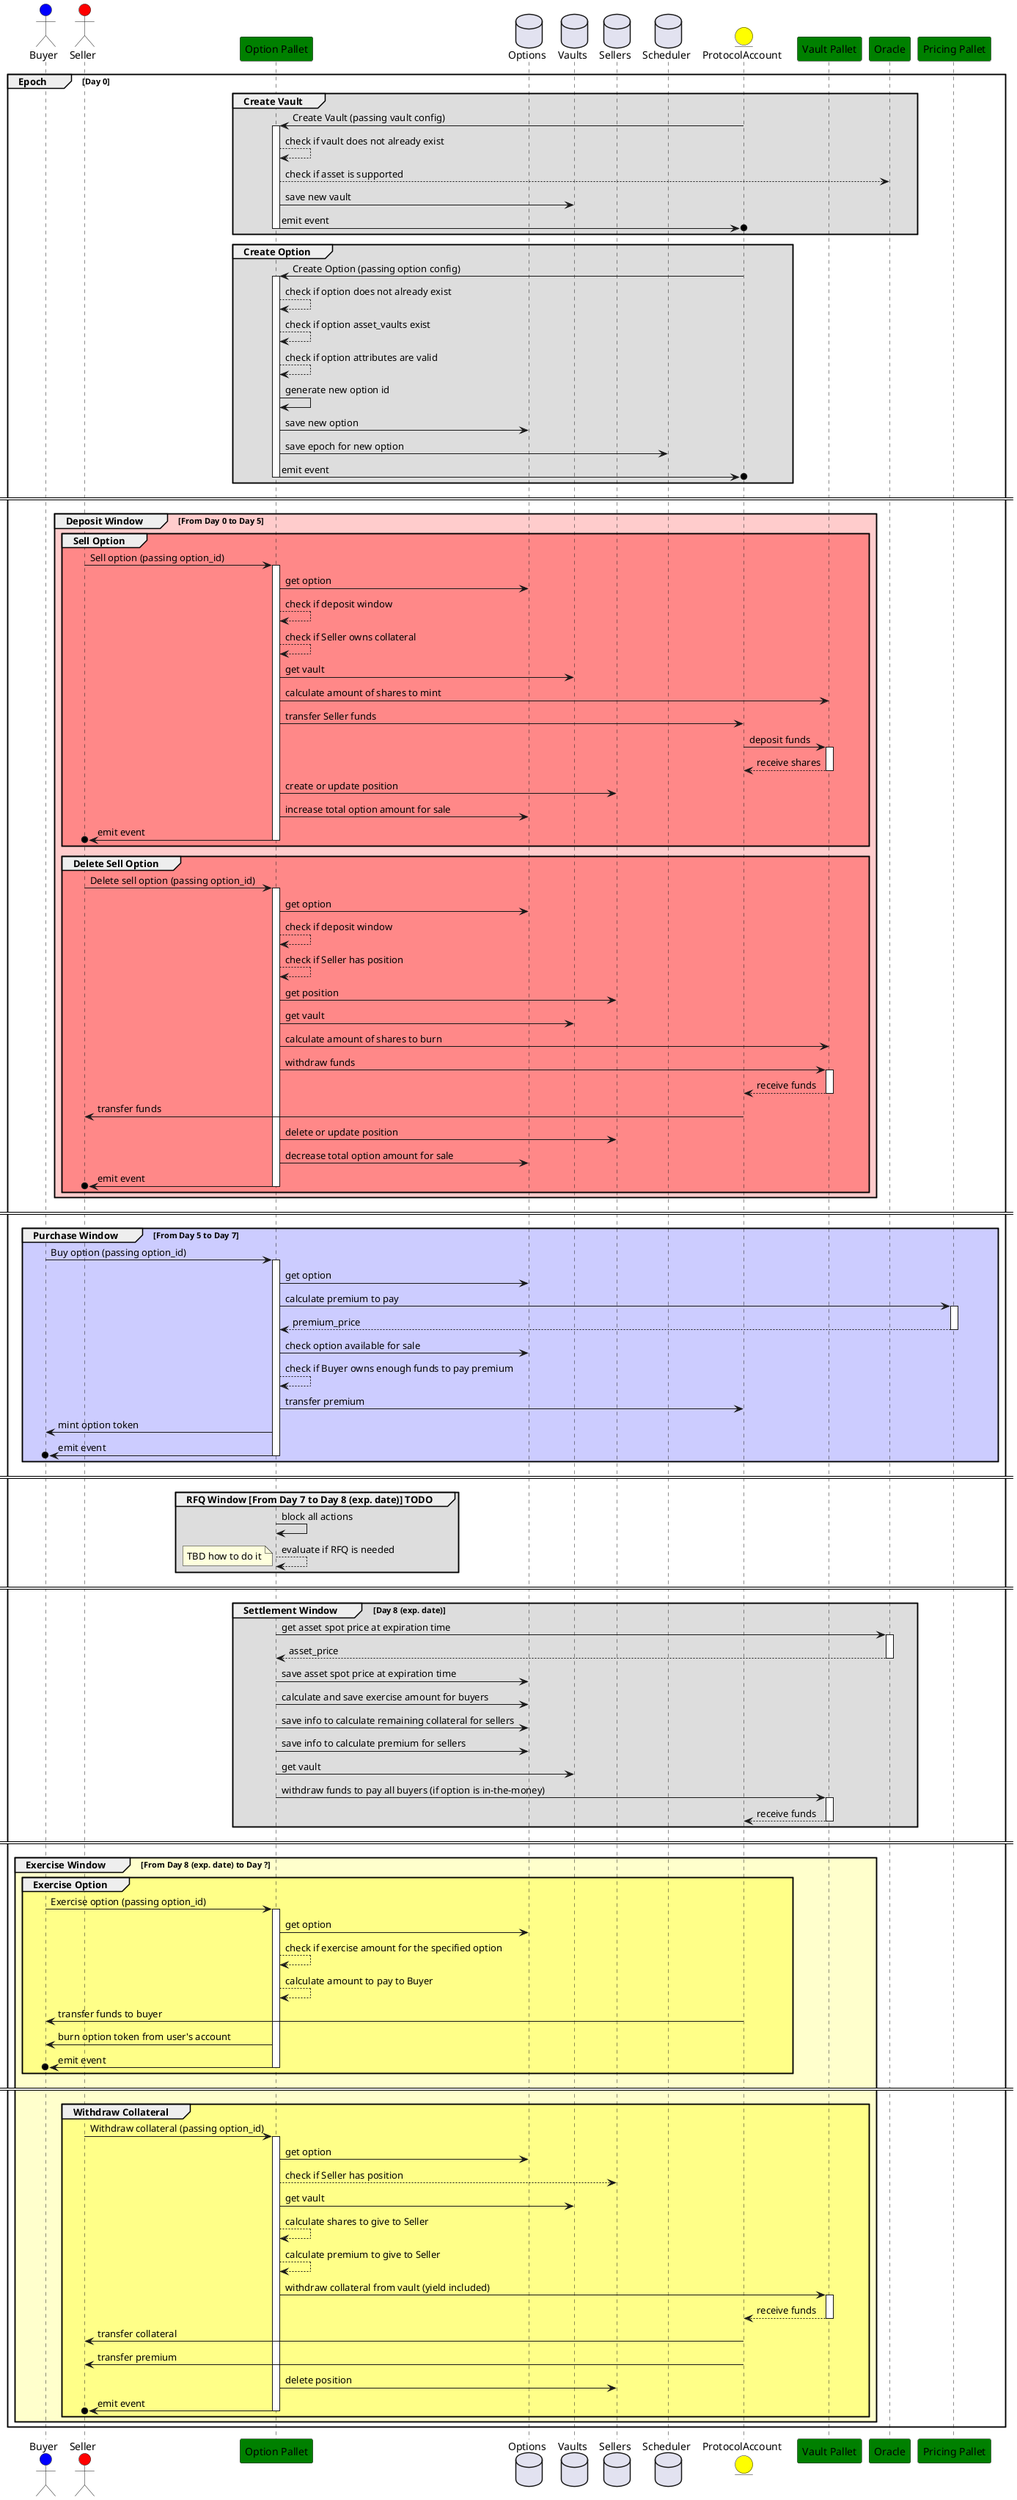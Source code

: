 @startuml
actor Buyer #blue
actor Seller #red
participant "Option Pallet" as Protocol #green
database Options
database Vaults
database Sellers
database Scheduler
entity ProtocolAccount #yellow
participant "Vault Pallet" as Vault #green
participant Oracle #green
participant "Pricing Pallet" as Pricing #green






group Epoch [Day 0]

group #00000022 Create Vault
ProtocolAccount -> Protocol: Create Vault (passing vault config)
activate Protocol
Protocol --> Protocol: check if vault does not already exist
Protocol --> Oracle: check if asset is supported
Protocol -> Vaults: save new vault
ProtocolAccount o<- Protocol: emit event
deactivate Protocol
end

group #00000022 Create Option
ProtocolAccount -> Protocol: Create Option (passing option config)
activate Protocol
Protocol --> Protocol: check if option does not already exist
Protocol --> Protocol: check if option asset_vaults exist
Protocol --> Protocol: check if option attributes are valid
Protocol -> Protocol: generate new option id
Protocol -> Options: save new option
Protocol -> Scheduler: save epoch for new option
ProtocolAccount o<- Protocol: emit event
deactivate Protocol
end
==  ==


group #FF000033 Deposit Window [From Day 0 to Day 5]
group #FF000055 Sell Option
Seller -> Protocol: Sell option (passing option_id)
activate Protocol
Protocol -> Options: get option
Protocol --> Protocol: check if deposit window
Protocol --> Protocol: check if Seller owns collateral
Protocol -> Vaults: get vault
Protocol -> Vault: calculate amount of shares to mint
Protocol -> ProtocolAccount: transfer Seller funds 
ProtocolAccount -> Vault: deposit funds
activate Vault
ProtocolAccount <-- Vault: receive shares
deactivate Vault
Protocol -> Sellers: create or update position
Protocol -> Options: increase total option amount for sale
Seller o<- Protocol: emit event
deactivate Protocol
end

group #FF000055 Delete Sell Option
Seller -> Protocol: Delete sell option (passing option_id)
activate Protocol
Protocol -> Options: get option
Protocol --> Protocol: check if deposit window
Protocol --> Protocol: check if Seller has position
Protocol -> Sellers: get position
Protocol -> Vaults: get vault
Protocol -> Vault: calculate amount of shares to burn
Protocol -> Vault: withdraw funds
activate Vault
ProtocolAccount <-- Vault: receive funds
deactivate Vault
Seller <- ProtocolAccount: transfer funds
Protocol -> Sellers: delete or update position
Protocol -> Options: decrease total option amount for sale
Seller o<- Protocol: emit event
deactivate Protocol
end
end

==  ==


group #0000FF33 Purchase Window [From Day 5 to Day 7]
Buyer -> Protocol: Buy option (passing option_id)
activate Protocol
Protocol -> Options: get option
Protocol -> Pricing: calculate premium to pay
activate Pricing
Protocol <-- Pricing: premium_price
deactivate Pricing
Protocol -> Options: check option available for sale
Protocol --> Protocol: check if Buyer owns enough funds to pay premium
Protocol -> ProtocolAccount: transfer premium
Buyer <- Protocol: mint option token
Buyer o<- Protocol: emit event
deactivate Protocol
end

==  ==

group #00000022 RFQ Window [From Day 7 to Day 8 (exp. date)] TODO
Protocol -> Protocol: block all actions
Protocol --> Protocol: evaluate if RFQ is needed
note left
TBD how to do it
end note
end

==  ==

group #00000022 Settlement Window [Day 8 (exp. date)]
Protocol -> Oracle: get asset spot price at expiration time
activate Oracle
Protocol <-- Oracle: asset_price
deactivate Oracle
Protocol -> Options: save asset spot price at expiration time
Protocol -> Options: calculate and save exercise amount for buyers
Protocol -> Options: save info to calculate remaining collateral for sellers 
Protocol -> Options: save info to calculate premium for sellers
Protocol -> Vaults: get vault
Protocol -> Vault: withdraw funds to pay all buyers (if option is in-the-money)
activate Vault
ProtocolAccount <-- Vault: receive funds
deactivate Vault
end
==  ==

group #FFFF0033 Exercise Window [From Day 8 (exp. date) to Day ?]
group #FFFF0055 Exercise Option 
Buyer -> Protocol: Exercise option (passing option_id)
activate Protocol
Protocol -> Options: get option
Protocol --> Protocol: check if exercise amount for the specified option
Protocol --> Protocol: calculate amount to pay to Buyer
Buyer <- ProtocolAccount: transfer funds to buyer
Protocol -> Buyer: burn option token from user's account
Buyer o<- Protocol: emit event
deactivate Protocol
end
==  ==

group #FFFF0055 Withdraw Collateral 
Seller -> Protocol: Withdraw collateral (passing option_id)
activate Protocol
Protocol -> Options: get option
Protocol --> Sellers: check if Seller has position
Protocol -> Vaults: get vault
Protocol --> Protocol: calculate shares to give to Seller
Protocol --> Protocol: calculate premium to give to Seller
Protocol -> Vault: withdraw collateral from vault (yield included)
activate Vault
ProtocolAccount <-- Vault: receive funds
deactivate Vault
Seller <- ProtocolAccount: transfer collateral
Seller <- ProtocolAccount: transfer premium
Protocol -> Sellers: delete position
Seller o<- Protocol: emit event
deactivate Protocol
end
end
end
@enduml